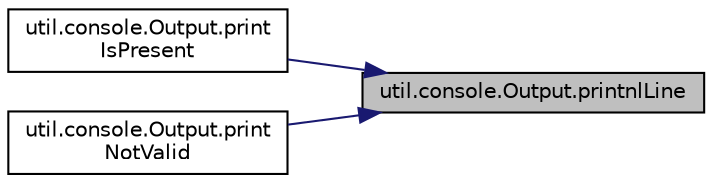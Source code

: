 digraph "util.console.Output.printnlLine"
{
 // LATEX_PDF_SIZE
  edge [fontname="Helvetica",fontsize="10",labelfontname="Helvetica",labelfontsize="10"];
  node [fontname="Helvetica",fontsize="10",shape=record];
  rankdir="RL";
  Node1 [label="util.console.Output.printnlLine",height=0.2,width=0.4,color="black", fillcolor="grey75", style="filled", fontcolor="black",tooltip="Stampa una stringa con lineSeparator() finale."];
  Node1 -> Node2 [dir="back",color="midnightblue",fontsize="10",style="solid",fontname="Helvetica"];
  Node2 [label="util.console.Output.print\lIsPresent",height=0.2,width=0.4,color="black", fillcolor="white", style="filled",URL="$d6/d42/a00043_a26e080b8931f2565df737f4f72f339be.html#a26e080b8931f2565df737f4f72f339be",tooltip="Stampa la stringa \"item + \" è già presente\"."];
  Node1 -> Node3 [dir="back",color="midnightblue",fontsize="10",style="solid",fontname="Helvetica"];
  Node3 [label="util.console.Output.print\lNotValid",height=0.2,width=0.4,color="black", fillcolor="white", style="filled",URL="$d6/d42/a00043_ab4003bc6dbc23767a8c0e605b85d5aa8.html#ab4003bc6dbc23767a8c0e605b85d5aa8",tooltip="Stampa la stringa \"input non valido\"."];
}
